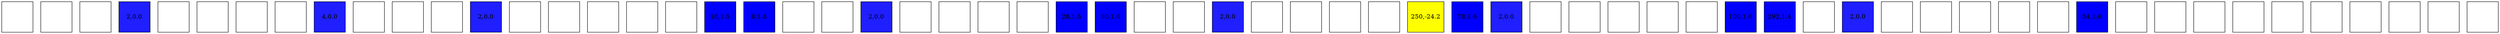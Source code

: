 graph Circle{
node [shape=rectangle, width=1, height=1, style=filled];
{ rank=same; X0Y7; X1Y7; X2Y7; X3Y7; X4Y7; X5Y7; X6Y7; X7Y7; }
{ rank=same; X0Y6; X1Y6; X2Y6; X3Y6; X4Y6; X5Y6; X6Y6; X7Y6; }
{ rank=same; X0Y5; X1Y5; X2Y5; X3Y5; X4Y5; X5Y5; X6Y5; X7Y5; }
{ rank=same; X0Y4; X1Y4; X2Y4; X3Y4; X4Y4; X5Y4; X6Y4; X7Y4; }
{ rank=same; X0Y3; X1Y3; X2Y3; X3Y3; X4Y3; X5Y3; X6Y3; X7Y3; }
{ rank=same; X0Y2; X1Y2; X2Y2; X3Y2; X4Y2; X5Y2; X6Y2; X7Y2; }
{ rank=same; X0Y1; X1Y1; X2Y1; X3Y1; X4Y1; X5Y1; X6Y1; X7Y1; }
{ rank=same; X0Y0; X1Y0; X2Y0; X3Y0; X4Y0; X5Y0; X6Y0; X7Y0; }
X0Y7 [label="", fillcolor="#ffffff"]
X1Y7 [label="", fillcolor="#ffffff"]
X2Y7 [label="", fillcolor="#ffffff"]
X3Y7 [label="2,0.0", fillcolor="#1f1fff"]
X4Y7 [label="", fillcolor="#ffffff"]
X5Y7 [label="", fillcolor="#ffffff"]
X6Y7 [label="", fillcolor="#ffffff"]
X7Y7 [label="", fillcolor="#ffffff"]
X0Y6 [label="4,0.0", fillcolor="#1f1fff"]
X1Y6 [label="", fillcolor="#ffffff"]
X2Y6 [label="", fillcolor="#ffffff"]
X3Y6 [label="", fillcolor="#ffffff"]
X4Y6 [label="2,0.0", fillcolor="#1f1fff"]
X5Y6 [label="", fillcolor="#ffffff"]
X6Y6 [label="", fillcolor="#ffffff"]
X7Y6 [label="", fillcolor="#ffffff"]
X0Y5 [label="", fillcolor="#ffffff"]
X1Y5 [label="", fillcolor="#ffffff"]
X2Y5 [label="10,1.5", fillcolor="#0101ff"]
X3Y5 [label="8,1.6", fillcolor="#0000ff"]
X4Y5 [label="", fillcolor="#ffffff"]
X5Y5 [label="", fillcolor="#ffffff"]
X6Y5 [label="2,0.0", fillcolor="#1f1fff"]
X7Y5 [label="", fillcolor="#ffffff"]
X0Y4 [label="", fillcolor="#ffffff"]
X1Y4 [label="", fillcolor="#ffffff"]
X2Y4 [label="", fillcolor="#ffffff"]
X3Y4 [label="28,1.5", fillcolor="#0101ff"]
X4Y4 [label="30,1.6", fillcolor="#0000ff"]
X5Y4 [label="", fillcolor="#ffffff"]
X6Y4 [label="", fillcolor="#ffffff"]
X7Y4 [label="2,0.0", fillcolor="#1f1fff"]
X0Y3 [label="", fillcolor="#ffffff"]
X1Y3 [label="", fillcolor="#ffffff"]
X2Y3 [label="", fillcolor="#ffffff"]
X3Y3 [label="", fillcolor="#ffffff"]
X4Y3 [label="250,-24.2", fillcolor="#ffff00"]
X5Y3 [label="78,1.6", fillcolor="#0000ff"]
X6Y3 [label="2,0.0", fillcolor="#1f1fff"]
X7Y3 [label="", fillcolor="#ffffff"]
X0Y2 [label="", fillcolor="#ffffff"]
X1Y2 [label="", fillcolor="#ffffff"]
X2Y2 [label="", fillcolor="#ffffff"]
X3Y2 [label="", fillcolor="#ffffff"]
X4Y2 [label="100,1.6", fillcolor="#0000ff"]
X5Y2 [label="292,1.4", fillcolor="#0303ff"]
X6Y2 [label="", fillcolor="#ffffff"]
X7Y2 [label="2,0.0", fillcolor="#1f1fff"]
X0Y1 [label="", fillcolor="#ffffff"]
X1Y1 [label="", fillcolor="#ffffff"]
X2Y1 [label="", fillcolor="#ffffff"]
X3Y1 [label="", fillcolor="#ffffff"]
X4Y1 [label="", fillcolor="#ffffff"]
X5Y1 [label="54,1.6", fillcolor="#0000ff"]
X6Y1 [label="", fillcolor="#ffffff"]
X7Y1 [label="", fillcolor="#ffffff"]
X0Y0 [label="", fillcolor="#ffffff"]
X1Y0 [label="", fillcolor="#ffffff"]
X2Y0 [label="", fillcolor="#ffffff"]
X3Y0 [label="", fillcolor="#ffffff"]
X4Y0 [label="", fillcolor="#ffffff"]
X5Y0 [label="", fillcolor="#ffffff"]
X6Y0 [label="", fillcolor="#ffffff"]
X7Y0 [label="", fillcolor="#ffffff"]
}
